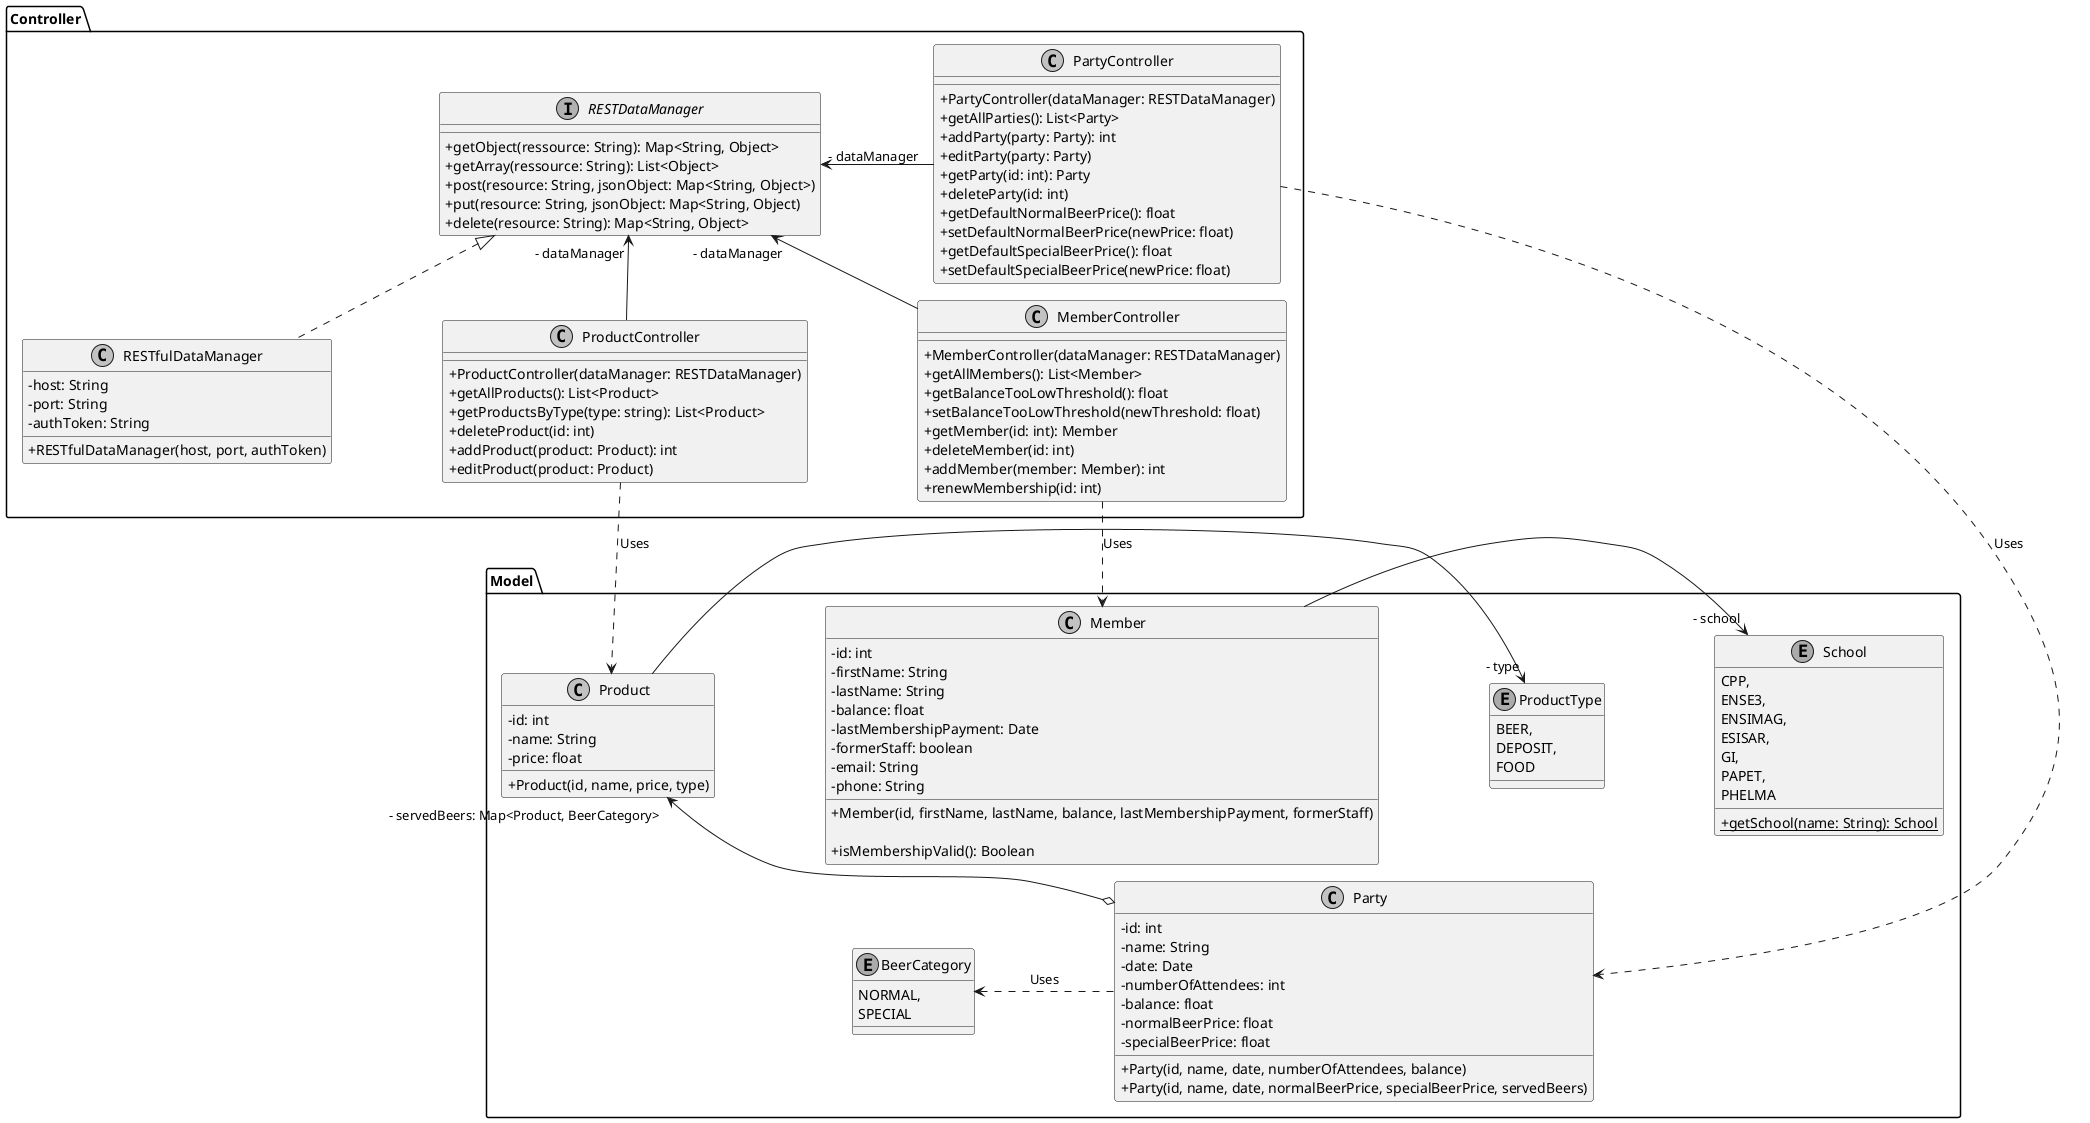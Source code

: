@startuml
skinparam monochrome true
skinparam classAttributeIconSize 0
skinparam nodesep 110
skinparam ranksep 10

package Model {
	class Party {
		- id: int
		- name: String
		- date: Date
		- numberOfAttendees: int
		- balance: float
		- normalBeerPrice: float
		- specialBeerPrice: float
		+ Party(id, name, date, numberOfAttendees, balance)
		+ Party(id, name, date, normalBeerPrice, specialBeerPrice, servedBeers)
	}

	class Product {
		- id: int
		- name: String
		- price: float
		+ Product(id, name, price, type)
	}

	enum ProductType {
		BEER,
		DEPOSIT,
		FOOD
	}

	ProductType "- type" <- Product

	enum BeerCategory {
		NORMAL,
		SPECIAL
	}

	Product "- servedBeers: Map<Product, BeerCategory>" <--o Party

	BeerCategory <. Party: Uses
	
	class Member {
		- id: int
		- firstName: String
		- lastName: String
		- balance: float
		- lastMembershipPayment: Date
		- formerStaff: boolean
		- email: String
		- phone: String
		+ Member(id, firstName, lastName, balance, lastMembershipPayment, formerStaff)
		
		+ isMembershipValid(): Boolean
	}

	enum School {
		CPP,
		ENSE3,
		ENSIMAG,
		ESISAR,
		GI,
		PAPET,
		PHELMA
		+ {static} getSchool(name: String): School
	}

	Member -> "- school" School
}

package Controller {
	interface RESTDataManager {
		+ getObject(ressource: String): Map<String, Object>
		+ getArray(ressource: String): List<Object>
		+ post(resource: String, jsonObject: Map<String, Object>)
		+ put(resource: String, jsonObject: Map<String, Object)
		+ delete(resource: String): Map<String, Object>
	}

	class RESTfulDataManager {
		- host: String
		- port: String
		- authToken: String
		+ RESTfulDataManager(host, port, authToken)
	}

	RESTDataManager <|.. RESTfulDataManager
		

	class PartyController {
		+ PartyController(dataManager: RESTDataManager)
		+ getAllParties(): List<Party>
		+ addParty(party: Party): int
		+ editParty(party: Party)
		+ getParty(id: int): Party
		+ deleteParty(id: int)
		+ getDefaultNormalBeerPrice(): float
		+ setDefaultNormalBeerPrice(newPrice: float)
		+ getDefaultSpecialBeerPrice(): float
		+ setDefaultSpecialBeerPrice(newPrice: float)
	}

	RESTDataManager "- dataManager" <- PartyController

	class ProductController {
		+ ProductController(dataManager: RESTDataManager)
		+ getAllProducts(): List<Product>
		+ getProductsByType(type: string): List<Product>
		+ deleteProduct(id: int)
		+ addProduct(product: Product): int
		+ editProduct(product: Product)
	}

	RESTDataManager "- dataManager" <-- ProductController

	class MemberController {
		+ MemberController(dataManager: RESTDataManager)
		+ getAllMembers(): List<Member>
		+ getBalanceTooLowThreshold(): float
		+ setBalanceTooLowThreshold(newThreshold: float)
		+ getMember(id: int): Member
		+ deleteMember(id: int)
		+ addMember(member: Member): int
		+ renewMembership(id: int)
	}
	
	RESTDataManager "- dataManager" <-- MemberController
}

PartyController ..> Party: Uses
ProductController ..> Product: Uses
MemberController ..> Member: Uses

@enduml
